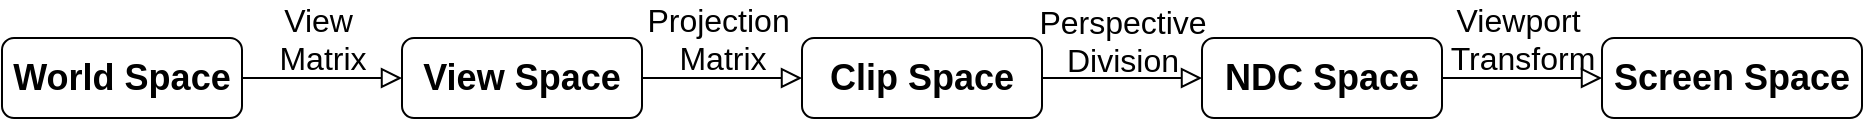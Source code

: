 <mxfile version="24.2.1" type="device">
  <diagram id="C5RBs43oDa-KdzZeNtuy" name="Page-1">
    <mxGraphModel dx="1221" dy="710" grid="1" gridSize="10" guides="1" tooltips="1" connect="1" arrows="1" fold="1" page="1" pageScale="1" pageWidth="950" pageHeight="70" math="0" shadow="0">
      <root>
        <mxCell id="WIyWlLk6GJQsqaUBKTNV-0" />
        <mxCell id="WIyWlLk6GJQsqaUBKTNV-1" parent="WIyWlLk6GJQsqaUBKTNV-0" />
        <mxCell id="WIyWlLk6GJQsqaUBKTNV-3" value="&lt;font size=&quot;1&quot;&gt;&lt;b style=&quot;font-size: 18px;&quot;&gt;World Space&lt;/b&gt;&lt;/font&gt;" style="rounded=1;whiteSpace=wrap;html=1;fontSize=12;glass=0;strokeWidth=1;shadow=0;" parent="WIyWlLk6GJQsqaUBKTNV-1" vertex="1">
          <mxGeometry x="10" y="21" width="120" height="40" as="geometry" />
        </mxCell>
        <mxCell id="WIyWlLk6GJQsqaUBKTNV-9" value="&lt;div style=&quot;font-size: 16px;&quot;&gt;&lt;font style=&quot;font-size: 16px;&quot;&gt;View&amp;nbsp;&lt;/font&gt;&lt;/div&gt;&lt;div style=&quot;font-size: 16px;&quot;&gt;&lt;font style=&quot;font-size: 16px;&quot;&gt;Matrix&lt;/font&gt;&lt;/div&gt;&lt;div style=&quot;font-size: 16px;&quot;&gt;&lt;font style=&quot;font-size: 16px;&quot;&gt;&lt;br&gt;&lt;/font&gt;&lt;/div&gt;" style="edgeStyle=orthogonalEdgeStyle;rounded=0;html=1;jettySize=auto;orthogonalLoop=1;fontSize=11;endArrow=block;endFill=0;endSize=8;strokeWidth=1;shadow=0;labelBackgroundColor=none;exitX=1;exitY=0.5;exitDx=0;exitDy=0;" parent="WIyWlLk6GJQsqaUBKTNV-1" source="WIyWlLk6GJQsqaUBKTNV-3" target="WIyWlLk6GJQsqaUBKTNV-12" edge="1">
          <mxGeometry y="10" relative="1" as="geometry">
            <mxPoint as="offset" />
          </mxGeometry>
        </mxCell>
        <mxCell id="WIyWlLk6GJQsqaUBKTNV-12" value="&lt;font size=&quot;1&quot;&gt;&lt;b style=&quot;font-size: 18px;&quot;&gt;View Space&lt;/b&gt;&lt;/font&gt;" style="rounded=1;whiteSpace=wrap;html=1;fontSize=12;glass=0;strokeWidth=1;shadow=0;" parent="WIyWlLk6GJQsqaUBKTNV-1" vertex="1">
          <mxGeometry x="210" y="21" width="120" height="40" as="geometry" />
        </mxCell>
        <mxCell id="tPed6dlfesAC3eyz1K63-2" value="&lt;font size=&quot;1&quot;&gt;&lt;b style=&quot;font-size: 18px;&quot;&gt;Clip Space&lt;/b&gt;&lt;/font&gt;" style="rounded=1;whiteSpace=wrap;html=1;fontSize=12;glass=0;strokeWidth=1;shadow=0;" parent="WIyWlLk6GJQsqaUBKTNV-1" vertex="1">
          <mxGeometry x="410" y="21" width="120" height="40" as="geometry" />
        </mxCell>
        <mxCell id="tPed6dlfesAC3eyz1K63-3" value="&lt;font size=&quot;1&quot;&gt;&lt;b style=&quot;font-size: 18px;&quot;&gt;Screen Space&lt;/b&gt;&lt;/font&gt;" style="rounded=1;whiteSpace=wrap;html=1;fontSize=12;glass=0;strokeWidth=1;shadow=0;" parent="WIyWlLk6GJQsqaUBKTNV-1" vertex="1">
          <mxGeometry x="810" y="21" width="130" height="40" as="geometry" />
        </mxCell>
        <mxCell id="tPed6dlfesAC3eyz1K63-5" value="&lt;div style=&quot;font-size: 16px;&quot;&gt;&lt;font style=&quot;font-size: 16px;&quot;&gt;Projection&amp;nbsp;&lt;/font&gt;&lt;/div&gt;&lt;div style=&quot;font-size: 16px;&quot;&gt;&lt;font style=&quot;font-size: 16px;&quot;&gt;Matrix&lt;/font&gt;&lt;/div&gt;&lt;div style=&quot;font-size: 16px;&quot;&gt;&lt;font style=&quot;font-size: 16px;&quot;&gt;&lt;br&gt;&lt;/font&gt;&lt;/div&gt;" style="edgeStyle=orthogonalEdgeStyle;rounded=0;html=1;jettySize=auto;orthogonalLoop=1;fontSize=11;endArrow=block;endFill=0;endSize=8;strokeWidth=1;shadow=0;labelBackgroundColor=none;exitX=1;exitY=0.5;exitDx=0;exitDy=0;" parent="WIyWlLk6GJQsqaUBKTNV-1" source="WIyWlLk6GJQsqaUBKTNV-12" edge="1">
          <mxGeometry x="-0.006" y="-10" relative="1" as="geometry">
            <mxPoint x="10" y="-10" as="offset" />
            <mxPoint x="344" y="111" as="sourcePoint" />
            <mxPoint x="410" y="41" as="targetPoint" />
          </mxGeometry>
        </mxCell>
        <mxCell id="tPed6dlfesAC3eyz1K63-6" value="&lt;div style=&quot;font-size: 16px;&quot;&gt;&lt;font style=&quot;font-size: 16px;&quot;&gt;Viewport&amp;nbsp;&lt;/font&gt;&lt;/div&gt;&lt;div style=&quot;font-size: 16px;&quot;&gt;&lt;font style=&quot;font-size: 16px;&quot;&gt;Transform&lt;/font&gt;&lt;/div&gt;&lt;div style=&quot;font-size: 16px;&quot;&gt;&lt;font style=&quot;font-size: 16px;&quot;&gt;&lt;br&gt;&lt;/font&gt;&lt;/div&gt;" style="edgeStyle=orthogonalEdgeStyle;rounded=0;html=1;jettySize=auto;orthogonalLoop=1;fontSize=11;endArrow=block;endFill=0;endSize=8;strokeWidth=1;shadow=0;labelBackgroundColor=none;exitX=1;exitY=0.5;exitDx=0;exitDy=0;entryX=0;entryY=0.5;entryDx=0;entryDy=0;" parent="WIyWlLk6GJQsqaUBKTNV-1" source="FZNt4UXl1po3GO-tCHDh-0" target="tPed6dlfesAC3eyz1K63-3" edge="1">
          <mxGeometry y="10" relative="1" as="geometry">
            <mxPoint as="offset" />
            <mxPoint x="570" y="82" as="sourcePoint" />
            <mxPoint x="620" y="102" as="targetPoint" />
          </mxGeometry>
        </mxCell>
        <mxCell id="FZNt4UXl1po3GO-tCHDh-0" value="&lt;font size=&quot;1&quot;&gt;&lt;b style=&quot;font-size: 18px;&quot;&gt;NDC Space&lt;/b&gt;&lt;/font&gt;" style="rounded=1;whiteSpace=wrap;html=1;fontSize=12;glass=0;strokeWidth=1;shadow=0;" parent="WIyWlLk6GJQsqaUBKTNV-1" vertex="1">
          <mxGeometry x="610" y="21" width="120" height="40" as="geometry" />
        </mxCell>
        <mxCell id="FZNt4UXl1po3GO-tCHDh-2" value="&lt;div style=&quot;font-size: 16px;&quot;&gt;&lt;font style=&quot;font-size: 16px;&quot;&gt;Perspective&lt;/font&gt;&lt;/div&gt;&lt;div style=&quot;font-size: 16px;&quot;&gt;&lt;font style=&quot;font-size: 16px;&quot;&gt;Division&lt;/font&gt;&lt;/div&gt;&lt;div style=&quot;font-size: 16px;&quot;&gt;&lt;font style=&quot;font-size: 16px;&quot;&gt;&lt;br&gt;&lt;/font&gt;&lt;/div&gt;" style="edgeStyle=orthogonalEdgeStyle;rounded=0;html=1;jettySize=auto;orthogonalLoop=1;fontSize=11;endArrow=block;endFill=0;endSize=8;strokeWidth=1;shadow=0;labelBackgroundColor=none;exitX=1;exitY=0.5;exitDx=0;exitDy=0;entryX=0;entryY=0.5;entryDx=0;entryDy=0;" parent="WIyWlLk6GJQsqaUBKTNV-1" source="tPed6dlfesAC3eyz1K63-2" target="FZNt4UXl1po3GO-tCHDh-0" edge="1">
          <mxGeometry y="9" relative="1" as="geometry">
            <mxPoint as="offset" />
            <mxPoint x="710" y="51" as="sourcePoint" />
            <mxPoint x="580" y="42" as="targetPoint" />
          </mxGeometry>
        </mxCell>
      </root>
    </mxGraphModel>
  </diagram>
</mxfile>
